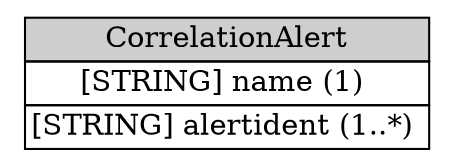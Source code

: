 digraph CorrelationAlert {
	graph [rankdir=LR];
	node [label="\N"];
	graph [bb="0,0,206,68"];
	CorrelationAlert [label=<<table BORDER="0" CELLBORDER="1" CELLSPACING="0"> <tr > <td BGCOLOR="#CECECE" HREF="#" TITLE="The CorrelationAlert class carries additional information related to the correlation of alert information. It is intended to group one or more previously-sent alerts together, to say &quot;these alerts are all related&quot;. ">CorrelationAlert</td> </tr>" %<tr><td HREF="#" TITLE="The reason for grouping the alerts together, for example, a particular correlation method.">[STRING] name (1) </td></tr>%<tr><td HREF="#" TITLE="The list of alert identifiers that are related to this alert.  Because alert identifiers are only unique across the alerts sent by a single analyzer, the optional &quot;analyzerid&quot; attribute of &quot;alertident&quot; should be used to identify the analyzer that a particular alert came from.  If the &quot;analyzerid&quot; is not provided, the alert is assumed to have come from the same analyzer that is sending the CorrelationAlert.">[STRING] alertident (1..*) </td></tr>%</table>>, shape=plaintext, pos="103,34", width="2.8333", height="0.95833"];
}
